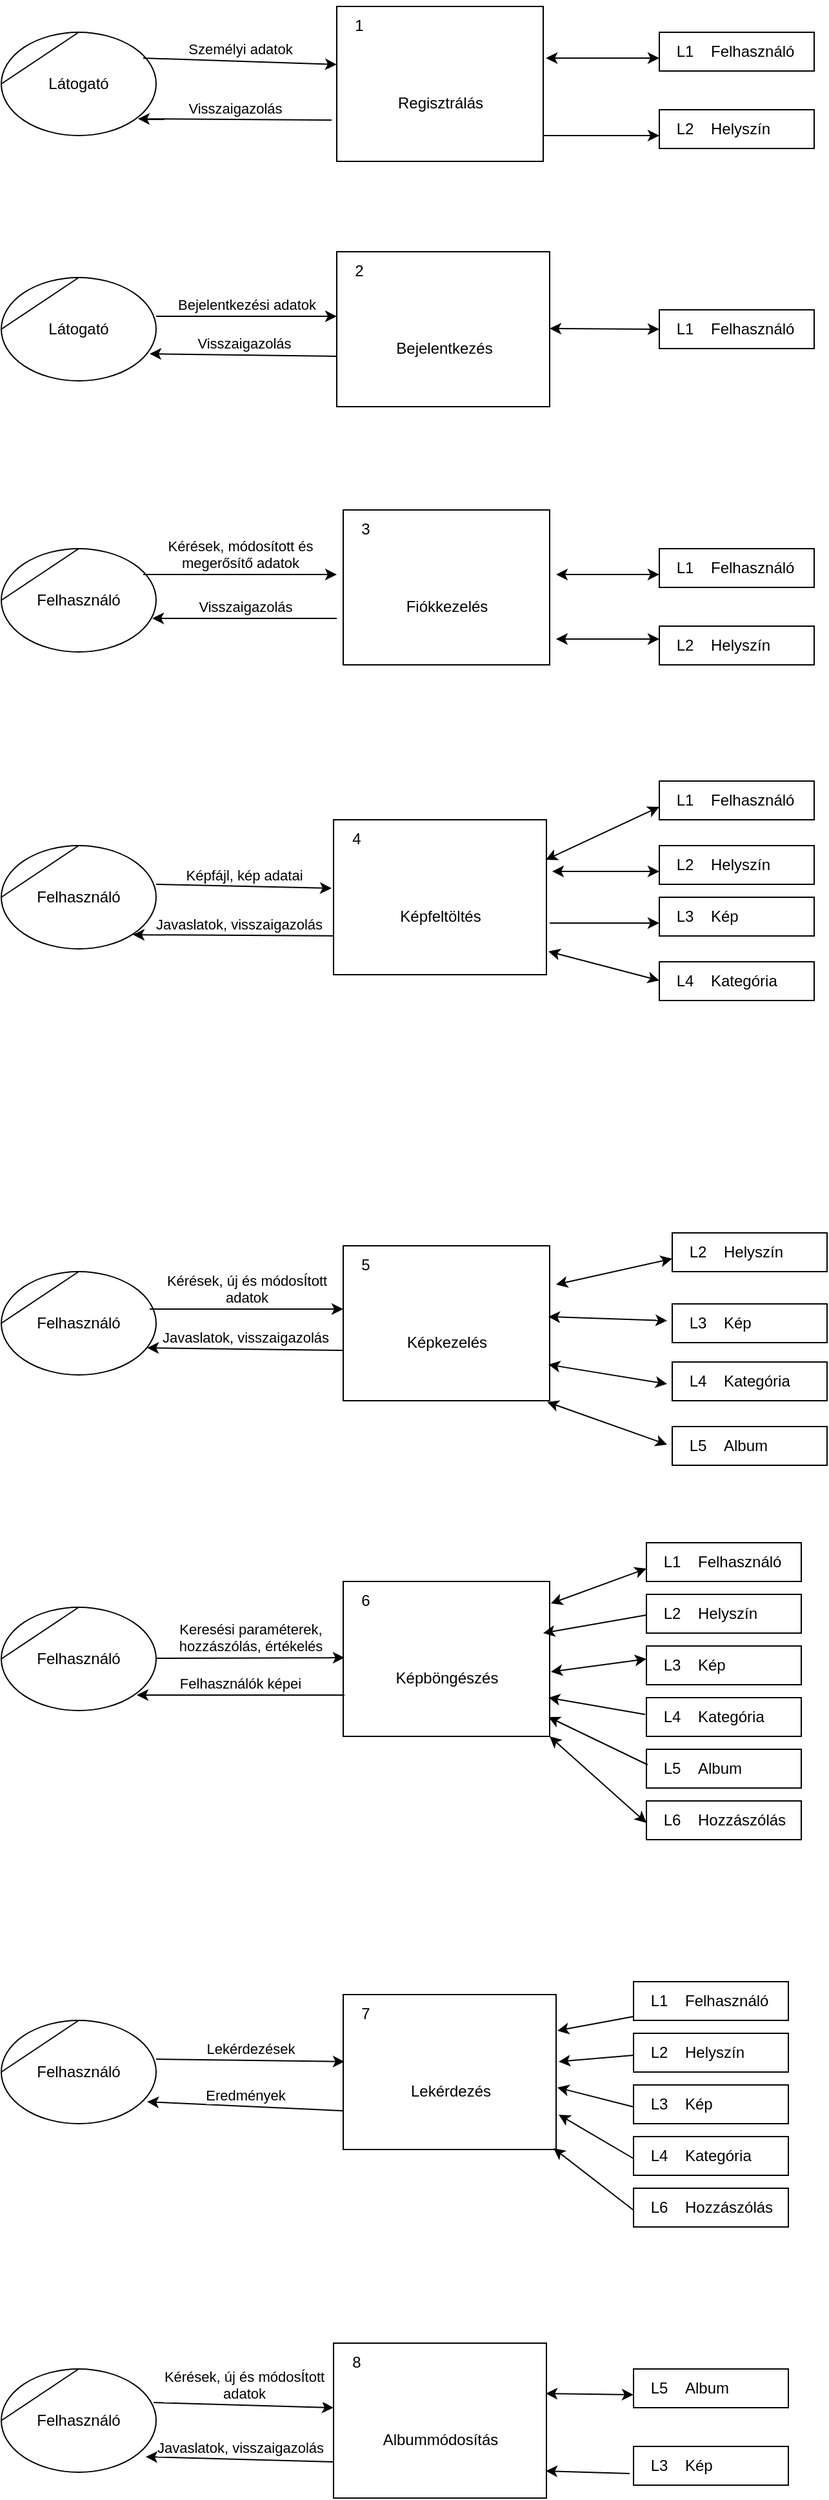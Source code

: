 <mxfile version="20.8.20" type="device"><diagram name="Page-1" id="1CJ8RYY8nRs476HaSWC_"><mxGraphModel dx="1434" dy="782" grid="1" gridSize="10" guides="1" tooltips="1" connect="1" arrows="1" fold="1" page="1" pageScale="1" pageWidth="850" pageHeight="1100" math="0" shadow="0"><root><mxCell id="0"/><mxCell id="1" parent="0"/><mxCell id="m60XkbEJN6OoKgu6TYLC-1" value="Regisztrálás" style="html=1;dashed=0;whitespace=wrap;shape=mxgraph.dfd.process2;align=center;container=1;collapsible=0;spacingTop=30;" parent="1" vertex="1"><mxGeometry x="340" y="90" width="160" height="120" as="geometry"/></mxCell><mxCell id="m60XkbEJN6OoKgu6TYLC-2" value="1" style="text;html=1;strokeColor=none;fillColor=none;align=center;verticalAlign=middle;whiteSpace=wrap;rounded=0;connectable=0;allowArrows=0;editable=1;movable=0;resizable=0;rotatable=0;deletable=0;locked=0;cloneable=0;" parent="m60XkbEJN6OoKgu6TYLC-1" vertex="1"><mxGeometry width="35" height="30" as="geometry"/></mxCell><mxCell id="m60XkbEJN6OoKgu6TYLC-3" value="" style="text;strokeColor=none;fillColor=none;align=left;verticalAlign=middle;whiteSpace=wrap;rounded=0;autosize=1;connectable=0;allowArrows=0;movable=0;resizable=0;rotatable=0;deletable=0;cloneable=0;spacingLeft=6;fontStyle=0;html=1;" parent="m60XkbEJN6OoKgu6TYLC-1" vertex="1"><mxGeometry x="35" y="-5" width="50" height="40" as="geometry"/></mxCell><mxCell id="m60XkbEJN6OoKgu6TYLC-4" value="Látogató" style="shape=stencil(tZRtjoMgEIZPw98GJR6gYXfvQe10nZQCAbYft99RNKlW7GajiTGZeeXhnZGBCRka5YCVvGHig5VlwTm9Kb5NYhUc1DElr8qjOmhISojenuGGx9gz0DTgMbaq+GR8T9+0j5C1NYYgaE0YKU86wRQaWsvvCdZv/xhFjvgXiOB7kynLyq+/Y3fVNuBiI79j7OB+db/rgceOi61+3Grg4v9YISmTO9xCHlR9/vb2xxxnzYDW6AK8OfLTeZzO66ynzM5CnqyHBUsn1DqN9UITnWoH/kUY5Iu9PtVUzRY1jx4IGk22K9UioSs+44+uvFxl3bKX1nTZdE12iV8=);whiteSpace=wrap;html=1;" parent="1" vertex="1"><mxGeometry x="80" y="110" width="120" height="80" as="geometry"/></mxCell><mxCell id="m60XkbEJN6OoKgu6TYLC-5" value="Személyi adatok" style="endArrow=classic;html=1;rounded=0;verticalAlign=bottom;entryX=0;entryY=0.375;entryDx=0;entryDy=0;entryPerimeter=0;" parent="1" target="m60XkbEJN6OoKgu6TYLC-1" edge="1"><mxGeometry width="50" height="50" relative="1" as="geometry"><mxPoint x="190" y="130" as="sourcePoint"/><mxPoint x="310" y="130" as="targetPoint"/></mxGeometry></mxCell><mxCell id="m60XkbEJN6OoKgu6TYLC-6" value="Visszaigazolás" style="endArrow=classic;html=1;rounded=0;verticalAlign=bottom;entryX=0.883;entryY=0.838;entryDx=0;entryDy=0;entryPerimeter=0;exitX=-0.025;exitY=0.733;exitDx=0;exitDy=0;exitPerimeter=0;" parent="1" source="m60XkbEJN6OoKgu6TYLC-1" target="m60XkbEJN6OoKgu6TYLC-4" edge="1"><mxGeometry width="50" height="50" relative="1" as="geometry"><mxPoint x="220" y="180" as="sourcePoint"/><mxPoint x="340" y="180" as="targetPoint"/></mxGeometry></mxCell><mxCell id="m60XkbEJN6OoKgu6TYLC-7" value="Helyszín" style="html=1;dashed=0;whitespace=wrap;shape=mxgraph.dfd.dataStoreID2;align=left;spacingLeft=38;container=1;collapsible=0;" parent="1" vertex="1"><mxGeometry x="590" y="170" width="120" height="30" as="geometry"/></mxCell><mxCell id="m60XkbEJN6OoKgu6TYLC-8" value="L2" style="text;html=1;strokeColor=none;fillColor=none;align=center;verticalAlign=middle;whiteSpace=wrap;rounded=0;connectable=0;allowArrows=0;movable=0;resizable=0;rotatable=0;cloneable=0;deletable=0;" parent="m60XkbEJN6OoKgu6TYLC-7" vertex="1"><mxGeometry x="5" width="30" height="30" as="geometry"/></mxCell><mxCell id="m60XkbEJN6OoKgu6TYLC-9" value="Felhasználó" style="html=1;dashed=0;whitespace=wrap;shape=mxgraph.dfd.dataStoreID2;align=left;spacingLeft=38;container=1;collapsible=0;" parent="1" vertex="1"><mxGeometry x="590" y="110" width="120" height="30" as="geometry"/></mxCell><mxCell id="m60XkbEJN6OoKgu6TYLC-10" value="L1" style="text;html=1;strokeColor=none;fillColor=none;align=center;verticalAlign=middle;whiteSpace=wrap;rounded=0;connectable=0;allowArrows=0;movable=0;resizable=0;rotatable=0;cloneable=0;deletable=0;" parent="m60XkbEJN6OoKgu6TYLC-9" vertex="1"><mxGeometry x="5" width="30" height="30" as="geometry"/></mxCell><mxCell id="m60XkbEJN6OoKgu6TYLC-11" value="" style="endArrow=classic;startArrow=classic;html=1;rounded=0;verticalAlign=bottom;exitX=1.013;exitY=0.333;exitDx=0;exitDy=0;exitPerimeter=0;" parent="m60XkbEJN6OoKgu6TYLC-9" source="m60XkbEJN6OoKgu6TYLC-1" edge="1"><mxGeometry width="50" height="50" relative="1" as="geometry"><mxPoint x="-60" y="20" as="sourcePoint"/><mxPoint y="20" as="targetPoint"/></mxGeometry></mxCell><mxCell id="m60XkbEJN6OoKgu6TYLC-13" value="Bejelentkezés" style="html=1;dashed=0;whitespace=wrap;shape=mxgraph.dfd.process2;align=center;container=1;collapsible=0;spacingTop=30;" parent="1" vertex="1"><mxGeometry x="340" y="280" width="165" height="120" as="geometry"/></mxCell><mxCell id="m60XkbEJN6OoKgu6TYLC-14" value="2" style="text;html=1;strokeColor=none;fillColor=none;align=center;verticalAlign=middle;whiteSpace=wrap;rounded=0;connectable=0;allowArrows=0;editable=1;movable=0;resizable=0;rotatable=0;deletable=0;locked=0;cloneable=0;" parent="m60XkbEJN6OoKgu6TYLC-13" vertex="1"><mxGeometry width="35" height="30" as="geometry"/></mxCell><mxCell id="m60XkbEJN6OoKgu6TYLC-15" value="" style="text;strokeColor=none;fillColor=none;align=left;verticalAlign=middle;whiteSpace=wrap;rounded=0;autosize=1;connectable=0;allowArrows=0;movable=0;resizable=0;rotatable=0;deletable=0;cloneable=0;spacingLeft=6;fontStyle=0;html=1;" parent="m60XkbEJN6OoKgu6TYLC-13" vertex="1"><mxGeometry x="35" y="-5" width="50" height="40" as="geometry"/></mxCell><mxCell id="m60XkbEJN6OoKgu6TYLC-16" value="Látogató" style="shape=stencil(tZRtjoMgEIZPw98GJR6gYXfvQe10nZQCAbYft99RNKlW7GajiTGZeeXhnZGBCRka5YCVvGHig5VlwTm9Kb5NYhUc1DElr8qjOmhISojenuGGx9gz0DTgMbaq+GR8T9+0j5C1NYYgaE0YKU86wRQaWsvvCdZv/xhFjvgXiOB7kynLyq+/Y3fVNuBiI79j7OB+db/rgceOi61+3Grg4v9YISmTO9xCHlR9/vb2xxxnzYDW6AK8OfLTeZzO66ynzM5CnqyHBUsn1DqN9UITnWoH/kUY5Iu9PtVUzRY1jx4IGk22K9UioSs+44+uvFxl3bKX1nTZdE12iV8=);whiteSpace=wrap;html=1;" parent="1" vertex="1"><mxGeometry x="80" y="300" width="120" height="80" as="geometry"/></mxCell><mxCell id="m60XkbEJN6OoKgu6TYLC-17" value="Felhasználó" style="html=1;dashed=0;whitespace=wrap;shape=mxgraph.dfd.dataStoreID2;align=left;spacingLeft=38;container=1;collapsible=0;" parent="1" vertex="1"><mxGeometry x="590" y="325" width="120" height="30" as="geometry"/></mxCell><mxCell id="m60XkbEJN6OoKgu6TYLC-18" value="L1" style="text;html=1;strokeColor=none;fillColor=none;align=center;verticalAlign=middle;whiteSpace=wrap;rounded=0;connectable=0;allowArrows=0;movable=0;resizable=0;rotatable=0;cloneable=0;deletable=0;" parent="m60XkbEJN6OoKgu6TYLC-17" vertex="1"><mxGeometry x="5" width="30" height="30" as="geometry"/></mxCell><mxCell id="m60XkbEJN6OoKgu6TYLC-20" value="" style="endArrow=classic;startArrow=classic;html=1;rounded=0;verticalAlign=bottom;" parent="1" edge="1"><mxGeometry width="50" height="50" relative="1" as="geometry"><mxPoint x="505" y="339.5" as="sourcePoint"/><mxPoint x="590" y="340" as="targetPoint"/></mxGeometry></mxCell><mxCell id="m60XkbEJN6OoKgu6TYLC-21" value="Bejelentkezési adatok" style="endArrow=classic;html=1;rounded=0;verticalAlign=bottom;" parent="1" edge="1"><mxGeometry width="50" height="50" relative="1" as="geometry"><mxPoint x="200" y="330" as="sourcePoint"/><mxPoint x="340" y="330" as="targetPoint"/></mxGeometry></mxCell><mxCell id="m60XkbEJN6OoKgu6TYLC-23" value="Visszaigazolás" style="endArrow=classic;html=1;rounded=0;verticalAlign=bottom;exitX=-0.025;exitY=0.733;exitDx=0;exitDy=0;exitPerimeter=0;entryX=0.958;entryY=0.738;entryDx=0;entryDy=0;entryPerimeter=0;" parent="1" target="m60XkbEJN6OoKgu6TYLC-16" edge="1"><mxGeometry width="50" height="50" relative="1" as="geometry"><mxPoint x="340" y="361" as="sourcePoint"/><mxPoint x="190" y="350" as="targetPoint"/></mxGeometry></mxCell><mxCell id="m60XkbEJN6OoKgu6TYLC-24" value="Fiókkezelés" style="html=1;dashed=0;whitespace=wrap;shape=mxgraph.dfd.process;align=center;container=1;collapsible=0;spacingTop=30;" parent="1" vertex="1"><mxGeometry x="345" y="480" width="160" height="120" as="geometry"/></mxCell><mxCell id="m60XkbEJN6OoKgu6TYLC-25" value="3" style="text;html=1;strokeColor=none;fillColor=none;align=center;verticalAlign=middle;whiteSpace=wrap;rounded=0;movable=0;resizable=0;rotatable=0;cloneable=0;deletable=0;connectable=0;allowArrows=0;pointerEvents=1;" parent="m60XkbEJN6OoKgu6TYLC-24" vertex="1"><mxGeometry width="35" height="30" as="geometry"/></mxCell><mxCell id="m60XkbEJN6OoKgu6TYLC-26" value="" style="text;html=1;strokeColor=none;fillColor=none;align=left;verticalAlign=middle;whiteSpace=wrap;rounded=0;movable=0;resizable=0;connectable=0;allowArrows=0;rotatable=0;cloneable=0;deletable=0;spacingLeft=6;autosize=1;resizeWidth=0;" parent="m60XkbEJN6OoKgu6TYLC-24" vertex="1"><mxGeometry x="35" y="-5" width="50" height="40" as="geometry"/></mxCell><mxCell id="m60XkbEJN6OoKgu6TYLC-27" value="Felhasználó" style="shape=stencil(tZRtjoMgEIZPw98GJR6gYXfvQe10nZQCAbYft99RNKlW7GajiTGZeeXhnZGBCRka5YCVvGHig5VlwTm9Kb5NYhUc1DElr8qjOmhISojenuGGx9gz0DTgMbaq+GR8T9+0j5C1NYYgaE0YKU86wRQaWsvvCdZv/xhFjvgXiOB7kynLyq+/Y3fVNuBiI79j7OB+db/rgceOi61+3Grg4v9YISmTO9xCHlR9/vb2xxxnzYDW6AK8OfLTeZzO66ynzM5CnqyHBUsn1DqN9UITnWoH/kUY5Iu9PtVUzRY1jx4IGk22K9UioSs+44+uvFxl3bKX1nTZdE12iV8=);whiteSpace=wrap;html=1;" parent="1" vertex="1"><mxGeometry x="80" y="510" width="120" height="80" as="geometry"/></mxCell><mxCell id="m60XkbEJN6OoKgu6TYLC-28" value="Kérések, módosított és &lt;br&gt;megerősítő adatok" style="endArrow=classic;html=1;rounded=0;verticalAlign=bottom;" parent="1" edge="1"><mxGeometry width="50" height="50" relative="1" as="geometry"><mxPoint x="190" y="530" as="sourcePoint"/><mxPoint x="340" y="530" as="targetPoint"/></mxGeometry></mxCell><mxCell id="m60XkbEJN6OoKgu6TYLC-29" value="Visszaigazolás" style="endArrow=classic;html=1;rounded=0;verticalAlign=bottom;entryX=0.975;entryY=0.675;entryDx=0;entryDy=0;entryPerimeter=0;" parent="1" target="m60XkbEJN6OoKgu6TYLC-27" edge="1"><mxGeometry width="50" height="50" relative="1" as="geometry"><mxPoint x="340" y="564" as="sourcePoint"/><mxPoint x="200" y="570" as="targetPoint"/></mxGeometry></mxCell><mxCell id="m60XkbEJN6OoKgu6TYLC-30" value="Felhasználó" style="html=1;dashed=0;whitespace=wrap;shape=mxgraph.dfd.dataStoreID2;align=left;spacingLeft=38;container=1;collapsible=0;" parent="1" vertex="1"><mxGeometry x="590" y="510" width="120" height="30" as="geometry"/></mxCell><mxCell id="m60XkbEJN6OoKgu6TYLC-31" value="L1" style="text;html=1;strokeColor=none;fillColor=none;align=center;verticalAlign=middle;whiteSpace=wrap;rounded=0;connectable=0;allowArrows=0;movable=0;resizable=0;rotatable=0;cloneable=0;deletable=0;" parent="m60XkbEJN6OoKgu6TYLC-30" vertex="1"><mxGeometry x="5" width="30" height="30" as="geometry"/></mxCell><mxCell id="m60XkbEJN6OoKgu6TYLC-32" value="" style="endArrow=classic;startArrow=classic;html=1;rounded=0;verticalAlign=bottom;exitX=1.031;exitY=0.417;exitDx=0;exitDy=0;exitPerimeter=0;" parent="m60XkbEJN6OoKgu6TYLC-30" source="m60XkbEJN6OoKgu6TYLC-24" edge="1"><mxGeometry width="50" height="50" relative="1" as="geometry"><mxPoint x="-60" y="20" as="sourcePoint"/><mxPoint y="20" as="targetPoint"/></mxGeometry></mxCell><mxCell id="m60XkbEJN6OoKgu6TYLC-33" value="Helyszín" style="html=1;dashed=0;whitespace=wrap;shape=mxgraph.dfd.dataStoreID2;align=left;spacingLeft=38;container=1;collapsible=0;" parent="1" vertex="1"><mxGeometry x="590" y="570" width="120" height="30" as="geometry"/></mxCell><mxCell id="m60XkbEJN6OoKgu6TYLC-34" value="L2" style="text;html=1;strokeColor=none;fillColor=none;align=center;verticalAlign=middle;whiteSpace=wrap;rounded=0;connectable=0;allowArrows=0;movable=0;resizable=0;rotatable=0;cloneable=0;deletable=0;" parent="m60XkbEJN6OoKgu6TYLC-33" vertex="1"><mxGeometry x="5" width="30" height="30" as="geometry"/></mxCell><mxCell id="m60XkbEJN6OoKgu6TYLC-35" value="" style="endArrow=classic;startArrow=classic;html=1;rounded=0;verticalAlign=bottom;exitX=1.031;exitY=0.833;exitDx=0;exitDy=0;exitPerimeter=0;" parent="1" source="m60XkbEJN6OoKgu6TYLC-24" edge="1"><mxGeometry width="50" height="50" relative="1" as="geometry"><mxPoint x="520" y="580" as="sourcePoint"/><mxPoint x="590" y="580" as="targetPoint"/><Array as="points"><mxPoint x="550" y="580"/></Array></mxGeometry></mxCell><mxCell id="m60XkbEJN6OoKgu6TYLC-39" value="Felhasználó" style="shape=stencil(tZRtjoMgEIZPw98GJR6gYXfvQe10nZQCAbYft99RNKlW7GajiTGZeeXhnZGBCRka5YCVvGHig5VlwTm9Kb5NYhUc1DElr8qjOmhISojenuGGx9gz0DTgMbaq+GR8T9+0j5C1NYYgaE0YKU86wRQaWsvvCdZv/xhFjvgXiOB7kynLyq+/Y3fVNuBiI79j7OB+db/rgceOi61+3Grg4v9YISmTO9xCHlR9/vb2xxxnzYDW6AK8OfLTeZzO66ynzM5CnqyHBUsn1DqN9UITnWoH/kUY5Iu9PtVUzRY1jx4IGk22K9UioSs+44+uvFxl3bKX1nTZdE12iV8=);whiteSpace=wrap;html=1;" parent="1" vertex="1"><mxGeometry x="80" y="740" width="120" height="80" as="geometry"/></mxCell><mxCell id="m60XkbEJN6OoKgu6TYLC-40" value="Képfájl, kép adatai" style="endArrow=classic;html=1;rounded=0;verticalAlign=bottom;entryX=-0.009;entryY=0.442;entryDx=0;entryDy=0;entryPerimeter=0;" parent="1" target="XRVCE_taSeIoECR6W-Fx-1" edge="1"><mxGeometry width="50" height="50" relative="1" as="geometry"><mxPoint x="200" y="770" as="sourcePoint"/><mxPoint x="320" y="771" as="targetPoint"/></mxGeometry></mxCell><mxCell id="m60XkbEJN6OoKgu6TYLC-41" value="Javaslatok, visszaigazolás" style="endArrow=classic;html=1;rounded=0;verticalAlign=bottom;entryX=0.85;entryY=0.863;entryDx=0;entryDy=0;entryPerimeter=0;" parent="1" target="m60XkbEJN6OoKgu6TYLC-39" edge="1"><mxGeometry width="50" height="50" relative="1" as="geometry"><mxPoint x="345" y="810" as="sourcePoint"/><mxPoint x="190" y="810" as="targetPoint"/></mxGeometry></mxCell><mxCell id="m60XkbEJN6OoKgu6TYLC-43" value="Felhasználó" style="html=1;dashed=0;whitespace=wrap;shape=mxgraph.dfd.dataStoreID2;align=left;spacingLeft=38;container=1;collapsible=0;" parent="1" vertex="1"><mxGeometry x="590" y="690" width="120" height="30" as="geometry"/></mxCell><mxCell id="m60XkbEJN6OoKgu6TYLC-44" value="L1" style="text;html=1;strokeColor=none;fillColor=none;align=center;verticalAlign=middle;whiteSpace=wrap;rounded=0;connectable=0;allowArrows=0;movable=0;resizable=0;rotatable=0;cloneable=0;deletable=0;" parent="m60XkbEJN6OoKgu6TYLC-43" vertex="1"><mxGeometry x="5" width="30" height="30" as="geometry"/></mxCell><mxCell id="m60XkbEJN6OoKgu6TYLC-45" value="" style="endArrow=classic;startArrow=classic;html=1;rounded=0;verticalAlign=bottom;exitX=0.997;exitY=0.258;exitDx=0;exitDy=0;exitPerimeter=0;" parent="m60XkbEJN6OoKgu6TYLC-43" source="XRVCE_taSeIoECR6W-Fx-1" edge="1"><mxGeometry width="50" height="50" relative="1" as="geometry"><mxPoint x="-82.92" y="50.04" as="sourcePoint"/><mxPoint y="20" as="targetPoint"/></mxGeometry></mxCell><mxCell id="m60XkbEJN6OoKgu6TYLC-46" value="Helyszín" style="html=1;dashed=0;whitespace=wrap;shape=mxgraph.dfd.dataStoreID2;align=left;spacingLeft=38;container=1;collapsible=0;" parent="1" vertex="1"><mxGeometry x="590" y="740" width="120" height="30" as="geometry"/></mxCell><mxCell id="m60XkbEJN6OoKgu6TYLC-47" value="L2" style="text;html=1;strokeColor=none;fillColor=none;align=center;verticalAlign=middle;whiteSpace=wrap;rounded=0;connectable=0;allowArrows=0;movable=0;resizable=0;rotatable=0;cloneable=0;deletable=0;" parent="m60XkbEJN6OoKgu6TYLC-46" vertex="1"><mxGeometry x="5" width="30" height="30" as="geometry"/></mxCell><mxCell id="m60XkbEJN6OoKgu6TYLC-48" value="" style="endArrow=classic;startArrow=classic;html=1;rounded=0;verticalAlign=bottom;exitX=1.013;exitY=0.167;exitDx=0;exitDy=0;exitPerimeter=0;" parent="1" edge="1"><mxGeometry width="50" height="50" relative="1" as="geometry"><mxPoint x="507" y="760" as="sourcePoint"/><mxPoint x="590" y="760" as="targetPoint"/></mxGeometry></mxCell><mxCell id="m60XkbEJN6OoKgu6TYLC-49" value="Kép" style="html=1;dashed=0;whitespace=wrap;shape=mxgraph.dfd.dataStoreID2;align=left;spacingLeft=38;container=1;collapsible=0;" parent="1" vertex="1"><mxGeometry x="590" y="780" width="120" height="30" as="geometry"/></mxCell><mxCell id="m60XkbEJN6OoKgu6TYLC-50" value="L3" style="text;html=1;strokeColor=none;fillColor=none;align=center;verticalAlign=middle;whiteSpace=wrap;rounded=0;connectable=0;allowArrows=0;movable=0;resizable=0;rotatable=0;cloneable=0;deletable=0;" parent="m60XkbEJN6OoKgu6TYLC-49" vertex="1"><mxGeometry x="5" width="30" height="30" as="geometry"/></mxCell><mxCell id="m60XkbEJN6OoKgu6TYLC-53" value="Kategória" style="html=1;dashed=0;whitespace=wrap;shape=mxgraph.dfd.dataStoreID2;align=left;spacingLeft=38;container=1;collapsible=0;" parent="1" vertex="1"><mxGeometry x="590" y="830" width="120" height="30" as="geometry"/></mxCell><mxCell id="m60XkbEJN6OoKgu6TYLC-54" value="L4" style="text;html=1;strokeColor=none;fillColor=none;align=center;verticalAlign=middle;whiteSpace=wrap;rounded=0;connectable=0;allowArrows=0;movable=0;resizable=0;rotatable=0;cloneable=0;deletable=0;" parent="m60XkbEJN6OoKgu6TYLC-53" vertex="1"><mxGeometry x="5" width="30" height="30" as="geometry"/></mxCell><mxCell id="m60XkbEJN6OoKgu6TYLC-55" value="" style="endArrow=classic;startArrow=classic;html=1;rounded=0;verticalAlign=bottom;exitX=0.994;exitY=0.85;exitDx=0;exitDy=0;exitPerimeter=0;" parent="1" edge="1"><mxGeometry width="50" height="50" relative="1" as="geometry"><mxPoint x="504.04" y="822" as="sourcePoint"/><mxPoint x="590" y="844.5" as="targetPoint"/></mxGeometry></mxCell><mxCell id="m60XkbEJN6OoKgu6TYLC-56" value="Képkezelés" style="html=1;dashed=0;whitespace=wrap;shape=mxgraph.dfd.process;align=center;container=1;collapsible=0;spacingTop=30;" parent="1" vertex="1"><mxGeometry x="345" y="1050" width="160" height="120" as="geometry"/></mxCell><mxCell id="m60XkbEJN6OoKgu6TYLC-57" value="5" style="text;html=1;strokeColor=none;fillColor=none;align=center;verticalAlign=middle;whiteSpace=wrap;rounded=0;movable=0;resizable=0;rotatable=0;cloneable=0;deletable=0;connectable=0;allowArrows=0;pointerEvents=1;" parent="m60XkbEJN6OoKgu6TYLC-56" vertex="1"><mxGeometry width="35" height="30" as="geometry"/></mxCell><mxCell id="m60XkbEJN6OoKgu6TYLC-58" value="" style="text;html=1;strokeColor=none;fillColor=none;align=left;verticalAlign=middle;whiteSpace=wrap;rounded=0;movable=0;resizable=0;connectable=0;allowArrows=0;rotatable=0;cloneable=0;deletable=0;spacingLeft=6;autosize=1;resizeWidth=0;" parent="m60XkbEJN6OoKgu6TYLC-56" vertex="1"><mxGeometry x="35" y="-5" width="50" height="40" as="geometry"/></mxCell><mxCell id="m60XkbEJN6OoKgu6TYLC-59" value="Felhasználó" style="shape=stencil(tZRtjoMgEIZPw98GJR6gYXfvQe10nZQCAbYft99RNKlW7GajiTGZeeXhnZGBCRka5YCVvGHig5VlwTm9Kb5NYhUc1DElr8qjOmhISojenuGGx9gz0DTgMbaq+GR8T9+0j5C1NYYgaE0YKU86wRQaWsvvCdZv/xhFjvgXiOB7kynLyq+/Y3fVNuBiI79j7OB+db/rgceOi61+3Grg4v9YISmTO9xCHlR9/vb2xxxnzYDW6AK8OfLTeZzO66ynzM5CnqyHBUsn1DqN9UITnWoH/kUY5Iu9PtVUzRY1jx4IGk22K9UioSs+44+uvFxl3bKX1nTZdE12iV8=);whiteSpace=wrap;html=1;" parent="1" vertex="1"><mxGeometry x="80" y="1070" width="120" height="80" as="geometry"/></mxCell><mxCell id="m60XkbEJN6OoKgu6TYLC-60" value="Kérések, új és módosÍtott&lt;br&gt;adatok" style="endArrow=classic;html=1;rounded=0;verticalAlign=bottom;" parent="1" edge="1"><mxGeometry width="50" height="50" relative="1" as="geometry"><mxPoint x="195" y="1099" as="sourcePoint"/><mxPoint x="345" y="1099" as="targetPoint"/></mxGeometry></mxCell><mxCell id="m60XkbEJN6OoKgu6TYLC-61" value="Javaslatok, visszaigazolás" style="endArrow=classic;html=1;rounded=0;verticalAlign=bottom;entryX=0.942;entryY=0.738;entryDx=0;entryDy=0;entryPerimeter=0;" parent="1" target="m60XkbEJN6OoKgu6TYLC-59" edge="1"><mxGeometry width="50" height="50" relative="1" as="geometry"><mxPoint x="345" y="1131" as="sourcePoint"/><mxPoint x="200" y="1130" as="targetPoint"/></mxGeometry></mxCell><mxCell id="m60XkbEJN6OoKgu6TYLC-65" value="Helyszín" style="html=1;dashed=0;whitespace=wrap;shape=mxgraph.dfd.dataStoreID2;align=left;spacingLeft=38;container=1;collapsible=0;" parent="1" vertex="1"><mxGeometry x="600" y="1040" width="120" height="30" as="geometry"/></mxCell><mxCell id="m60XkbEJN6OoKgu6TYLC-66" value="L2" style="text;html=1;strokeColor=none;fillColor=none;align=center;verticalAlign=middle;whiteSpace=wrap;rounded=0;connectable=0;allowArrows=0;movable=0;resizable=0;rotatable=0;cloneable=0;deletable=0;" parent="m60XkbEJN6OoKgu6TYLC-65" vertex="1"><mxGeometry x="5" width="30" height="30" as="geometry"/></mxCell><mxCell id="m60XkbEJN6OoKgu6TYLC-68" value="Kép" style="html=1;dashed=0;whitespace=wrap;shape=mxgraph.dfd.dataStoreID2;align=left;spacingLeft=38;container=1;collapsible=0;" parent="1" vertex="1"><mxGeometry x="600" y="1095" width="120" height="30" as="geometry"/></mxCell><mxCell id="m60XkbEJN6OoKgu6TYLC-69" value="L3" style="text;html=1;strokeColor=none;fillColor=none;align=center;verticalAlign=middle;whiteSpace=wrap;rounded=0;connectable=0;allowArrows=0;movable=0;resizable=0;rotatable=0;cloneable=0;deletable=0;" parent="m60XkbEJN6OoKgu6TYLC-68" vertex="1"><mxGeometry x="5" width="30" height="30" as="geometry"/></mxCell><mxCell id="m60XkbEJN6OoKgu6TYLC-70" value="" style="endArrow=classic;startArrow=classic;html=1;rounded=0;verticalAlign=bottom;exitX=1.031;exitY=0.25;exitDx=0;exitDy=0;exitPerimeter=0;" parent="1" source="m60XkbEJN6OoKgu6TYLC-56" edge="1"><mxGeometry width="50" height="50" relative="1" as="geometry"><mxPoint x="520" y="1080" as="sourcePoint"/><mxPoint x="600" y="1060" as="targetPoint"/></mxGeometry></mxCell><mxCell id="m60XkbEJN6OoKgu6TYLC-71" value="Kategória" style="html=1;dashed=0;whitespace=wrap;shape=mxgraph.dfd.dataStoreID2;align=left;spacingLeft=38;container=1;collapsible=0;" parent="1" vertex="1"><mxGeometry x="600" y="1140" width="120" height="30" as="geometry"/></mxCell><mxCell id="m60XkbEJN6OoKgu6TYLC-72" value="L4" style="text;html=1;strokeColor=none;fillColor=none;align=center;verticalAlign=middle;whiteSpace=wrap;rounded=0;connectable=0;allowArrows=0;movable=0;resizable=0;rotatable=0;cloneable=0;deletable=0;" parent="m60XkbEJN6OoKgu6TYLC-71" vertex="1"><mxGeometry x="5" width="30" height="30" as="geometry"/></mxCell><mxCell id="m60XkbEJN6OoKgu6TYLC-73" value="Album" style="html=1;dashed=0;whitespace=wrap;shape=mxgraph.dfd.dataStoreID2;align=left;spacingLeft=38;container=1;collapsible=0;" parent="1" vertex="1"><mxGeometry x="600" y="1190" width="120" height="30" as="geometry"/></mxCell><mxCell id="m60XkbEJN6OoKgu6TYLC-74" value="L5" style="text;html=1;strokeColor=none;fillColor=none;align=center;verticalAlign=middle;whiteSpace=wrap;rounded=0;connectable=0;allowArrows=0;movable=0;resizable=0;rotatable=0;cloneable=0;deletable=0;" parent="m60XkbEJN6OoKgu6TYLC-73" vertex="1"><mxGeometry x="5" width="30" height="30" as="geometry"/></mxCell><mxCell id="m60XkbEJN6OoKgu6TYLC-76" value="" style="endArrow=classic;startArrow=classic;html=1;rounded=0;verticalAlign=bottom;entryX=-0.033;entryY=0.433;entryDx=0;entryDy=0;entryPerimeter=0;exitX=0.994;exitY=0.458;exitDx=0;exitDy=0;exitPerimeter=0;" parent="1" source="m60XkbEJN6OoKgu6TYLC-56" target="m60XkbEJN6OoKgu6TYLC-68" edge="1"><mxGeometry width="50" height="50" relative="1" as="geometry"><mxPoint x="520" y="1110" as="sourcePoint"/><mxPoint x="580" y="1110" as="targetPoint"/></mxGeometry></mxCell><mxCell id="m60XkbEJN6OoKgu6TYLC-77" value="" style="endArrow=classic;startArrow=classic;html=1;rounded=0;verticalAlign=bottom;exitX=0.994;exitY=0.767;exitDx=0;exitDy=0;exitPerimeter=0;entryX=-0.033;entryY=0.567;entryDx=0;entryDy=0;entryPerimeter=0;" parent="1" source="m60XkbEJN6OoKgu6TYLC-56" target="m60XkbEJN6OoKgu6TYLC-71" edge="1"><mxGeometry width="50" height="50" relative="1" as="geometry"><mxPoint x="530" y="1150" as="sourcePoint"/><mxPoint x="590" y="1160" as="targetPoint"/></mxGeometry></mxCell><mxCell id="m60XkbEJN6OoKgu6TYLC-78" value="" style="endArrow=classic;startArrow=classic;html=1;rounded=0;verticalAlign=bottom;exitX=0.988;exitY=1.008;exitDx=0;exitDy=0;exitPerimeter=0;entryX=-0.033;entryY=0.467;entryDx=0;entryDy=0;entryPerimeter=0;" parent="1" source="m60XkbEJN6OoKgu6TYLC-56" target="m60XkbEJN6OoKgu6TYLC-73" edge="1"><mxGeometry width="50" height="50" relative="1" as="geometry"><mxPoint x="514" y="1200" as="sourcePoint"/><mxPoint x="600" y="1222.5" as="targetPoint"/></mxGeometry></mxCell><mxCell id="m60XkbEJN6OoKgu6TYLC-79" value="Képböngészés" style="html=1;dashed=0;whitespace=wrap;shape=mxgraph.dfd.process;align=center;container=1;collapsible=0;spacingTop=30;" parent="1" vertex="1"><mxGeometry x="345" y="1310" width="160" height="120" as="geometry"/></mxCell><mxCell id="m60XkbEJN6OoKgu6TYLC-80" value="6" style="text;html=1;strokeColor=none;fillColor=none;align=center;verticalAlign=middle;whiteSpace=wrap;rounded=0;movable=0;resizable=0;rotatable=0;cloneable=0;deletable=0;connectable=0;allowArrows=0;pointerEvents=1;" parent="m60XkbEJN6OoKgu6TYLC-79" vertex="1"><mxGeometry width="35" height="30" as="geometry"/></mxCell><mxCell id="m60XkbEJN6OoKgu6TYLC-81" value="" style="text;html=1;strokeColor=none;fillColor=none;align=left;verticalAlign=middle;whiteSpace=wrap;rounded=0;movable=0;resizable=0;connectable=0;allowArrows=0;rotatable=0;cloneable=0;deletable=0;spacingLeft=6;autosize=1;resizeWidth=0;" parent="m60XkbEJN6OoKgu6TYLC-79" vertex="1"><mxGeometry x="35" y="-5" width="50" height="40" as="geometry"/></mxCell><mxCell id="m60XkbEJN6OoKgu6TYLC-82" value="Felhasználó" style="shape=stencil(tZRtjoMgEIZPw98GJR6gYXfvQe10nZQCAbYft99RNKlW7GajiTGZeeXhnZGBCRka5YCVvGHig5VlwTm9Kb5NYhUc1DElr8qjOmhISojenuGGx9gz0DTgMbaq+GR8T9+0j5C1NYYgaE0YKU86wRQaWsvvCdZv/xhFjvgXiOB7kynLyq+/Y3fVNuBiI79j7OB+db/rgceOi61+3Grg4v9YISmTO9xCHlR9/vb2xxxnzYDW6AK8OfLTeZzO66ynzM5CnqyHBUsn1DqN9UITnWoH/kUY5Iu9PtVUzRY1jx4IGk22K9UioSs+44+uvFxl3bKX1nTZdE12iV8=);whiteSpace=wrap;html=1;" parent="1" vertex="1"><mxGeometry x="80" y="1330" width="120" height="80" as="geometry"/></mxCell><mxCell id="m60XkbEJN6OoKgu6TYLC-83" value="Keresési paraméterek, &lt;br&gt;hozzászólás, értékelés" style="endArrow=classic;html=1;rounded=0;verticalAlign=bottom;entryX=0.006;entryY=0.492;entryDx=0;entryDy=0;entryPerimeter=0;" parent="1" target="m60XkbEJN6OoKgu6TYLC-79" edge="1"><mxGeometry width="50" height="50" relative="1" as="geometry"><mxPoint x="200" y="1369.5" as="sourcePoint"/><mxPoint x="320" y="1369.5" as="targetPoint"/></mxGeometry></mxCell><mxCell id="m60XkbEJN6OoKgu6TYLC-85" value="Felhasználók képei" style="endArrow=classic;html=1;rounded=0;verticalAlign=bottom;entryX=0.875;entryY=0.85;entryDx=0;entryDy=0;entryPerimeter=0;exitX=0.006;exitY=0.733;exitDx=0;exitDy=0;exitPerimeter=0;" parent="1" source="m60XkbEJN6OoKgu6TYLC-79" target="m60XkbEJN6OoKgu6TYLC-82" edge="1"><mxGeometry width="50" height="50" relative="1" as="geometry"><mxPoint x="225" y="1410" as="sourcePoint"/><mxPoint x="345" y="1410" as="targetPoint"/></mxGeometry></mxCell><mxCell id="m60XkbEJN6OoKgu6TYLC-86" value="Felhasználó" style="html=1;dashed=0;whitespace=wrap;shape=mxgraph.dfd.dataStoreID2;align=left;spacingLeft=38;container=1;collapsible=0;" parent="1" vertex="1"><mxGeometry x="580" y="1280" width="120" height="30" as="geometry"/></mxCell><mxCell id="m60XkbEJN6OoKgu6TYLC-87" value="L1" style="text;html=1;strokeColor=none;fillColor=none;align=center;verticalAlign=middle;whiteSpace=wrap;rounded=0;connectable=0;allowArrows=0;movable=0;resizable=0;rotatable=0;cloneable=0;deletable=0;" parent="m60XkbEJN6OoKgu6TYLC-86" vertex="1"><mxGeometry x="5" width="30" height="30" as="geometry"/></mxCell><mxCell id="m60XkbEJN6OoKgu6TYLC-88" value="" style="endArrow=classic;startArrow=classic;html=1;rounded=0;verticalAlign=bottom;exitX=1.006;exitY=0.142;exitDx=0;exitDy=0;exitPerimeter=0;" parent="m60XkbEJN6OoKgu6TYLC-86" source="m60XkbEJN6OoKgu6TYLC-79" edge="1"><mxGeometry width="50" height="50" relative="1" as="geometry"><mxPoint x="-80" y="20" as="sourcePoint"/><mxPoint y="20" as="targetPoint"/></mxGeometry></mxCell><mxCell id="m60XkbEJN6OoKgu6TYLC-89" value="Helyszín" style="html=1;dashed=0;whitespace=wrap;shape=mxgraph.dfd.dataStoreID2;align=left;spacingLeft=38;container=1;collapsible=0;" parent="1" vertex="1"><mxGeometry x="580" y="1320" width="120" height="30" as="geometry"/></mxCell><mxCell id="m60XkbEJN6OoKgu6TYLC-90" value="L2" style="text;html=1;strokeColor=none;fillColor=none;align=center;verticalAlign=middle;whiteSpace=wrap;rounded=0;connectable=0;allowArrows=0;movable=0;resizable=0;rotatable=0;cloneable=0;deletable=0;" parent="m60XkbEJN6OoKgu6TYLC-89" vertex="1"><mxGeometry x="5" width="30" height="30" as="geometry"/></mxCell><mxCell id="m60XkbEJN6OoKgu6TYLC-91" value="Kép" style="html=1;dashed=0;whitespace=wrap;shape=mxgraph.dfd.dataStoreID2;align=left;spacingLeft=38;container=1;collapsible=0;" parent="1" vertex="1"><mxGeometry x="580" y="1360" width="120" height="30" as="geometry"/></mxCell><mxCell id="m60XkbEJN6OoKgu6TYLC-92" value="L3" style="text;html=1;strokeColor=none;fillColor=none;align=center;verticalAlign=middle;whiteSpace=wrap;rounded=0;connectable=0;allowArrows=0;movable=0;resizable=0;rotatable=0;cloneable=0;deletable=0;" parent="m60XkbEJN6OoKgu6TYLC-91" vertex="1"><mxGeometry x="5" width="30" height="30" as="geometry"/></mxCell><mxCell id="m60XkbEJN6OoKgu6TYLC-93" value="Kategória" style="html=1;dashed=0;whitespace=wrap;shape=mxgraph.dfd.dataStoreID2;align=left;spacingLeft=38;container=1;collapsible=0;" parent="1" vertex="1"><mxGeometry x="580" y="1400" width="120" height="30" as="geometry"/></mxCell><mxCell id="m60XkbEJN6OoKgu6TYLC-94" value="L4" style="text;html=1;strokeColor=none;fillColor=none;align=center;verticalAlign=middle;whiteSpace=wrap;rounded=0;connectable=0;allowArrows=0;movable=0;resizable=0;rotatable=0;cloneable=0;deletable=0;" parent="m60XkbEJN6OoKgu6TYLC-93" vertex="1"><mxGeometry x="5" width="30" height="30" as="geometry"/></mxCell><mxCell id="m60XkbEJN6OoKgu6TYLC-95" value="Album" style="html=1;dashed=0;whitespace=wrap;shape=mxgraph.dfd.dataStoreID2;align=left;spacingLeft=38;container=1;collapsible=0;" parent="1" vertex="1"><mxGeometry x="580" y="1440" width="120" height="30" as="geometry"/></mxCell><mxCell id="m60XkbEJN6OoKgu6TYLC-96" value="L5" style="text;html=1;strokeColor=none;fillColor=none;align=center;verticalAlign=middle;whiteSpace=wrap;rounded=0;connectable=0;allowArrows=0;movable=0;resizable=0;rotatable=0;cloneable=0;deletable=0;" parent="m60XkbEJN6OoKgu6TYLC-95" vertex="1"><mxGeometry x="5" width="30" height="30" as="geometry"/></mxCell><mxCell id="m60XkbEJN6OoKgu6TYLC-104" value="" style="endArrow=classic;startArrow=classic;html=1;rounded=0;verticalAlign=bottom;exitX=1;exitY=1;exitDx=0;exitDy=0;exitPerimeter=0;" parent="1" source="m60XkbEJN6OoKgu6TYLC-79" edge="1"><mxGeometry width="50" height="50" relative="1" as="geometry"><mxPoint x="505" y="1460" as="sourcePoint"/><mxPoint x="580" y="1497" as="targetPoint"/></mxGeometry></mxCell><mxCell id="m60XkbEJN6OoKgu6TYLC-105" value="Lekérdezés" style="html=1;dashed=0;whitespace=wrap;shape=mxgraph.dfd.process;align=center;container=1;collapsible=0;spacingTop=30;" parent="1" vertex="1"><mxGeometry x="345" y="1630" width="165" height="120" as="geometry"/></mxCell><mxCell id="m60XkbEJN6OoKgu6TYLC-106" value="7" style="text;html=1;strokeColor=none;fillColor=none;align=center;verticalAlign=middle;whiteSpace=wrap;rounded=0;movable=0;resizable=0;rotatable=0;cloneable=0;deletable=0;connectable=0;allowArrows=0;pointerEvents=1;" parent="m60XkbEJN6OoKgu6TYLC-105" vertex="1"><mxGeometry width="35" height="30" as="geometry"/></mxCell><mxCell id="m60XkbEJN6OoKgu6TYLC-107" value="" style="text;html=1;strokeColor=none;fillColor=none;align=left;verticalAlign=middle;whiteSpace=wrap;rounded=0;movable=0;resizable=0;connectable=0;allowArrows=0;rotatable=0;cloneable=0;deletable=0;spacingLeft=6;autosize=1;resizeWidth=0;" parent="m60XkbEJN6OoKgu6TYLC-105" vertex="1"><mxGeometry x="35" y="-5" width="50" height="40" as="geometry"/></mxCell><mxCell id="m60XkbEJN6OoKgu6TYLC-108" value="Felhasználó" style="shape=stencil(tZRtjoMgEIZPw98GJR6gYXfvQe10nZQCAbYft99RNKlW7GajiTGZeeXhnZGBCRka5YCVvGHig5VlwTm9Kb5NYhUc1DElr8qjOmhISojenuGGx9gz0DTgMbaq+GR8T9+0j5C1NYYgaE0YKU86wRQaWsvvCdZv/xhFjvgXiOB7kynLyq+/Y3fVNuBiI79j7OB+db/rgceOi61+3Grg4v9YISmTO9xCHlR9/vb2xxxnzYDW6AK8OfLTeZzO66ynzM5CnqyHBUsn1DqN9UITnWoH/kUY5Iu9PtVUzRY1jx4IGk22K9UioSs+44+uvFxl3bKX1nTZdE12iV8=);whiteSpace=wrap;html=1;" parent="1" vertex="1"><mxGeometry x="80" y="1650" width="120" height="80" as="geometry"/></mxCell><mxCell id="m60XkbEJN6OoKgu6TYLC-109" value="Lekérdezések" style="endArrow=classic;html=1;rounded=0;verticalAlign=bottom;entryX=0.006;entryY=0.433;entryDx=0;entryDy=0;entryPerimeter=0;" parent="1" target="m60XkbEJN6OoKgu6TYLC-105" edge="1"><mxGeometry width="50" height="50" relative="1" as="geometry"><mxPoint x="200" y="1680" as="sourcePoint"/><mxPoint x="320" y="1680" as="targetPoint"/></mxGeometry></mxCell><mxCell id="m60XkbEJN6OoKgu6TYLC-111" value="Eredmények" style="endArrow=classic;html=1;rounded=0;verticalAlign=bottom;entryX=0.942;entryY=0.788;entryDx=0;entryDy=0;entryPerimeter=0;exitX=0.006;exitY=0.733;exitDx=0;exitDy=0;exitPerimeter=0;" parent="1" target="m60XkbEJN6OoKgu6TYLC-108" edge="1"><mxGeometry width="50" height="50" relative="1" as="geometry"><mxPoint x="345" y="1720" as="sourcePoint"/><mxPoint x="184" y="1720" as="targetPoint"/></mxGeometry></mxCell><mxCell id="m60XkbEJN6OoKgu6TYLC-113" value="Felhasználó" style="html=1;dashed=0;whitespace=wrap;shape=mxgraph.dfd.dataStoreID2;align=left;spacingLeft=38;container=1;collapsible=0;" parent="1" vertex="1"><mxGeometry x="570" y="1620" width="120" height="30" as="geometry"/></mxCell><mxCell id="m60XkbEJN6OoKgu6TYLC-114" value="L1" style="text;html=1;strokeColor=none;fillColor=none;align=center;verticalAlign=middle;whiteSpace=wrap;rounded=0;connectable=0;allowArrows=0;movable=0;resizable=0;rotatable=0;cloneable=0;deletable=0;" parent="m60XkbEJN6OoKgu6TYLC-113" vertex="1"><mxGeometry x="5" width="30" height="30" as="geometry"/></mxCell><mxCell id="m60XkbEJN6OoKgu6TYLC-116" value="Helyszín" style="html=1;dashed=0;whitespace=wrap;shape=mxgraph.dfd.dataStoreID2;align=left;spacingLeft=38;container=1;collapsible=0;" parent="1" vertex="1"><mxGeometry x="570" y="1660" width="120" height="30" as="geometry"/></mxCell><mxCell id="m60XkbEJN6OoKgu6TYLC-117" value="L2" style="text;html=1;strokeColor=none;fillColor=none;align=center;verticalAlign=middle;whiteSpace=wrap;rounded=0;connectable=0;allowArrows=0;movable=0;resizable=0;rotatable=0;cloneable=0;deletable=0;" parent="m60XkbEJN6OoKgu6TYLC-116" vertex="1"><mxGeometry x="5" width="30" height="30" as="geometry"/></mxCell><mxCell id="m60XkbEJN6OoKgu6TYLC-118" value="Kép" style="html=1;dashed=0;whitespace=wrap;shape=mxgraph.dfd.dataStoreID2;align=left;spacingLeft=38;container=1;collapsible=0;" parent="1" vertex="1"><mxGeometry x="570" y="1700" width="120" height="30" as="geometry"/></mxCell><mxCell id="m60XkbEJN6OoKgu6TYLC-119" value="L3" style="text;html=1;strokeColor=none;fillColor=none;align=center;verticalAlign=middle;whiteSpace=wrap;rounded=0;connectable=0;allowArrows=0;movable=0;resizable=0;rotatable=0;cloneable=0;deletable=0;" parent="m60XkbEJN6OoKgu6TYLC-118" vertex="1"><mxGeometry x="5" width="30" height="30" as="geometry"/></mxCell><mxCell id="m60XkbEJN6OoKgu6TYLC-120" value="Kategória" style="html=1;dashed=0;whitespace=wrap;shape=mxgraph.dfd.dataStoreID2;align=left;spacingLeft=38;container=1;collapsible=0;" parent="1" vertex="1"><mxGeometry x="570" y="1740" width="120" height="30" as="geometry"/></mxCell><mxCell id="m60XkbEJN6OoKgu6TYLC-121" value="L4" style="text;html=1;strokeColor=none;fillColor=none;align=center;verticalAlign=middle;whiteSpace=wrap;rounded=0;connectable=0;allowArrows=0;movable=0;resizable=0;rotatable=0;cloneable=0;deletable=0;" parent="m60XkbEJN6OoKgu6TYLC-120" vertex="1"><mxGeometry x="5" width="30" height="30" as="geometry"/></mxCell><mxCell id="m60XkbEJN6OoKgu6TYLC-122" value="Hozzászólás" style="html=1;dashed=0;whitespace=wrap;shape=mxgraph.dfd.dataStoreID2;align=left;spacingLeft=38;container=1;collapsible=0;" parent="1" vertex="1"><mxGeometry x="580" y="1480" width="120" height="30" as="geometry"/></mxCell><mxCell id="m60XkbEJN6OoKgu6TYLC-123" value="L6" style="text;html=1;strokeColor=none;fillColor=none;align=center;verticalAlign=middle;whiteSpace=wrap;rounded=0;connectable=0;allowArrows=0;movable=0;resizable=0;rotatable=0;cloneable=0;deletable=0;" parent="m60XkbEJN6OoKgu6TYLC-122" vertex="1"><mxGeometry x="5" width="30" height="30" as="geometry"/></mxCell><mxCell id="m60XkbEJN6OoKgu6TYLC-124" value="Hozzászólás" style="html=1;dashed=0;whitespace=wrap;shape=mxgraph.dfd.dataStoreID2;align=left;spacingLeft=38;container=1;collapsible=0;" parent="1" vertex="1"><mxGeometry x="570" y="1780" width="120" height="30" as="geometry"/></mxCell><mxCell id="m60XkbEJN6OoKgu6TYLC-125" value="L6" style="text;html=1;strokeColor=none;fillColor=none;align=center;verticalAlign=middle;whiteSpace=wrap;rounded=0;connectable=0;allowArrows=0;movable=0;resizable=0;rotatable=0;cloneable=0;deletable=0;" parent="m60XkbEJN6OoKgu6TYLC-124" vertex="1"><mxGeometry x="5" width="30" height="30" as="geometry"/></mxCell><mxCell id="1e0tZ7yP183MTC9Dh-gQ-1" value="" style="endArrow=classic;html=1;rounded=0;verticalAlign=bottom;" parent="1" edge="1"><mxGeometry width="50" height="50" relative="1" as="geometry"><mxPoint x="500" y="190" as="sourcePoint"/><mxPoint x="590" y="190" as="targetPoint"/></mxGeometry></mxCell><mxCell id="1e0tZ7yP183MTC9Dh-gQ-3" value="" style="endArrow=classic;html=1;rounded=0;verticalAlign=bottom;" parent="1" edge="1"><mxGeometry width="50" height="50" relative="1" as="geometry"><mxPoint x="505" y="800" as="sourcePoint"/><mxPoint x="590" y="800" as="targetPoint"/></mxGeometry></mxCell><mxCell id="1e0tZ7yP183MTC9Dh-gQ-4" value="" style="endArrow=classic;html=1;rounded=0;verticalAlign=bottom;entryX=0.969;entryY=0.333;entryDx=0;entryDy=0;entryPerimeter=0;exitX=0;exitY=0.533;exitDx=0;exitDy=0;exitPerimeter=0;" parent="1" source="m60XkbEJN6OoKgu6TYLC-89" target="m60XkbEJN6OoKgu6TYLC-79" edge="1"><mxGeometry width="50" height="50" relative="1" as="geometry"><mxPoint x="575" y="1339" as="sourcePoint"/><mxPoint x="695" y="1339" as="targetPoint"/></mxGeometry></mxCell><mxCell id="1e0tZ7yP183MTC9Dh-gQ-6" value="" style="endArrow=classic;html=1;rounded=0;verticalAlign=bottom;exitX=-0.008;exitY=0.433;exitDx=0;exitDy=0;exitPerimeter=0;entryX=0.994;entryY=0.75;entryDx=0;entryDy=0;entryPerimeter=0;" parent="1" source="m60XkbEJN6OoKgu6TYLC-93" target="m60XkbEJN6OoKgu6TYLC-79" edge="1"><mxGeometry width="50" height="50" relative="1" as="geometry"><mxPoint x="560" y="1415" as="sourcePoint"/><mxPoint x="520" y="1410" as="targetPoint"/></mxGeometry></mxCell><mxCell id="1e0tZ7yP183MTC9Dh-gQ-8" value="" style="endArrow=classic;html=1;rounded=0;verticalAlign=bottom;entryX=0.994;entryY=0.875;entryDx=0;entryDy=0;entryPerimeter=0;exitX=0.008;exitY=0.4;exitDx=0;exitDy=0;exitPerimeter=0;" parent="1" source="m60XkbEJN6OoKgu6TYLC-95" target="m60XkbEJN6OoKgu6TYLC-79" edge="1"><mxGeometry width="50" height="50" relative="1" as="geometry"><mxPoint x="360" y="1270" as="sourcePoint"/><mxPoint x="480" y="1270" as="targetPoint"/></mxGeometry></mxCell><mxCell id="1e0tZ7yP183MTC9Dh-gQ-10" value="" style="endArrow=classic;html=1;rounded=0;verticalAlign=bottom;entryX=1.006;entryY=0.233;entryDx=0;entryDy=0;entryPerimeter=0;exitX=0.008;exitY=0.4;exitDx=0;exitDy=0;exitPerimeter=0;" parent="1" target="m60XkbEJN6OoKgu6TYLC-105" edge="1"><mxGeometry width="50" height="50" relative="1" as="geometry"><mxPoint x="570" y="1647" as="sourcePoint"/><mxPoint x="493" y="1610" as="targetPoint"/></mxGeometry></mxCell><mxCell id="1e0tZ7yP183MTC9Dh-gQ-11" value="" style="endArrow=classic;html=1;rounded=0;verticalAlign=bottom;entryX=1.012;entryY=0.433;entryDx=0;entryDy=0;entryPerimeter=0;exitX=0.008;exitY=0.4;exitDx=0;exitDy=0;exitPerimeter=0;" parent="1" target="m60XkbEJN6OoKgu6TYLC-105" edge="1"><mxGeometry width="50" height="50" relative="1" as="geometry"><mxPoint x="570" y="1677" as="sourcePoint"/><mxPoint x="493" y="1640" as="targetPoint"/></mxGeometry></mxCell><mxCell id="1e0tZ7yP183MTC9Dh-gQ-12" value="" style="endArrow=classic;html=1;rounded=0;verticalAlign=bottom;exitX=0.008;exitY=0.4;exitDx=0;exitDy=0;exitPerimeter=0;entryX=1.006;entryY=0.6;entryDx=0;entryDy=0;entryPerimeter=0;" parent="1" target="m60XkbEJN6OoKgu6TYLC-105" edge="1"><mxGeometry width="50" height="50" relative="1" as="geometry"><mxPoint x="570" y="1717" as="sourcePoint"/><mxPoint x="520" y="1710" as="targetPoint"/></mxGeometry></mxCell><mxCell id="1e0tZ7yP183MTC9Dh-gQ-13" value="" style="endArrow=classic;html=1;rounded=0;verticalAlign=bottom;entryX=1.012;entryY=0.775;entryDx=0;entryDy=0;entryPerimeter=0;exitX=0.008;exitY=0.4;exitDx=0;exitDy=0;exitPerimeter=0;" parent="1" target="m60XkbEJN6OoKgu6TYLC-105" edge="1"><mxGeometry width="50" height="50" relative="1" as="geometry"><mxPoint x="570" y="1757" as="sourcePoint"/><mxPoint x="493" y="1720" as="targetPoint"/></mxGeometry></mxCell><mxCell id="1e0tZ7yP183MTC9Dh-gQ-14" value="" style="endArrow=classic;html=1;rounded=0;verticalAlign=bottom;entryX=0.988;entryY=0.992;entryDx=0;entryDy=0;entryPerimeter=0;exitX=0.008;exitY=0.4;exitDx=0;exitDy=0;exitPerimeter=0;" parent="1" target="m60XkbEJN6OoKgu6TYLC-105" edge="1"><mxGeometry width="50" height="50" relative="1" as="geometry"><mxPoint x="570" y="1797" as="sourcePoint"/><mxPoint x="493" y="1760" as="targetPoint"/></mxGeometry></mxCell><mxCell id="1e0tZ7yP183MTC9Dh-gQ-15" value="" style="endArrow=classic;startArrow=classic;html=1;rounded=0;verticalAlign=bottom;exitX=1.006;exitY=0.583;exitDx=0;exitDy=0;exitPerimeter=0;" parent="1" source="m60XkbEJN6OoKgu6TYLC-79" edge="1"><mxGeometry width="50" height="50" relative="1" as="geometry"><mxPoint x="506" y="1397" as="sourcePoint"/><mxPoint x="580" y="1370" as="targetPoint"/></mxGeometry></mxCell><mxCell id="XRVCE_taSeIoECR6W-Fx-1" value="Képfeltöltés" style="html=1;dashed=0;whitespace=wrap;shape=mxgraph.dfd.process2;align=center;container=1;collapsible=0;spacingTop=30;" parent="1" vertex="1"><mxGeometry x="337.5" y="720" width="165" height="120" as="geometry"/></mxCell><mxCell id="XRVCE_taSeIoECR6W-Fx-2" value="4" style="text;html=1;strokeColor=none;fillColor=none;align=center;verticalAlign=middle;whiteSpace=wrap;rounded=0;connectable=0;allowArrows=0;editable=1;movable=0;resizable=0;rotatable=0;deletable=0;locked=0;cloneable=0;" parent="XRVCE_taSeIoECR6W-Fx-1" vertex="1"><mxGeometry width="35" height="30" as="geometry"/></mxCell><mxCell id="XRVCE_taSeIoECR6W-Fx-3" value="" style="text;strokeColor=none;fillColor=none;align=left;verticalAlign=middle;whiteSpace=wrap;rounded=0;autosize=1;connectable=0;allowArrows=0;movable=0;resizable=0;rotatable=0;deletable=0;cloneable=0;spacingLeft=6;fontStyle=0;html=1;" parent="XRVCE_taSeIoECR6W-Fx-1" vertex="1"><mxGeometry x="35" y="-5" width="50" height="40" as="geometry"/></mxCell><mxCell id="gyCmvhghHb4mZJEfHsBx-1" value="Albummódosítás" style="html=1;dashed=0;whitespace=wrap;shape=mxgraph.dfd.process;align=center;container=1;collapsible=0;spacingTop=30;" parent="1" vertex="1"><mxGeometry x="337.5" y="1900" width="165" height="120" as="geometry"/></mxCell><mxCell id="gyCmvhghHb4mZJEfHsBx-2" value="8" style="text;html=1;strokeColor=none;fillColor=none;align=center;verticalAlign=middle;whiteSpace=wrap;rounded=0;movable=0;resizable=0;rotatable=0;cloneable=0;deletable=0;connectable=0;allowArrows=0;pointerEvents=1;" parent="gyCmvhghHb4mZJEfHsBx-1" vertex="1"><mxGeometry width="35" height="30" as="geometry"/></mxCell><mxCell id="gyCmvhghHb4mZJEfHsBx-3" value="" style="text;html=1;strokeColor=none;fillColor=none;align=left;verticalAlign=middle;whiteSpace=wrap;rounded=0;movable=0;resizable=0;connectable=0;allowArrows=0;rotatable=0;cloneable=0;deletable=0;spacingLeft=6;autosize=1;resizeWidth=0;" parent="gyCmvhghHb4mZJEfHsBx-1" vertex="1"><mxGeometry x="35" y="-5" width="50" height="40" as="geometry"/></mxCell><mxCell id="gyCmvhghHb4mZJEfHsBx-13" value="" style="endArrow=classic;startArrow=classic;html=1;rounded=0;verticalAlign=bottom;exitX=0.997;exitY=0.325;exitDx=0;exitDy=0;exitPerimeter=0;" parent="gyCmvhghHb4mZJEfHsBx-1" source="gyCmvhghHb4mZJEfHsBx-1" edge="1"><mxGeometry x="-0.5" y="10" width="50" height="50" relative="1" as="geometry"><mxPoint x="182.5" y="40" as="sourcePoint"/><mxPoint x="232.5" y="40" as="targetPoint"/><mxPoint as="offset"/></mxGeometry></mxCell><mxCell id="gyCmvhghHb4mZJEfHsBx-4" value="Felhasználó" style="shape=stencil(tZRtjoMgEIZPw98GJR6gYXfvQe10nZQCAbYft99RNKlW7GajiTGZeeXhnZGBCRka5YCVvGHig5VlwTm9Kb5NYhUc1DElr8qjOmhISojenuGGx9gz0DTgMbaq+GR8T9+0j5C1NYYgaE0YKU86wRQaWsvvCdZv/xhFjvgXiOB7kynLyq+/Y3fVNuBiI79j7OB+db/rgceOi61+3Grg4v9YISmTO9xCHlR9/vb2xxxnzYDW6AK8OfLTeZzO66ynzM5CnqyHBUsn1DqN9UITnWoH/kUY5Iu9PtVUzRY1jx4IGk22K9UioSs+44+uvFxl3bKX1nTZdE12iV8=);whiteSpace=wrap;html=1;" parent="1" vertex="1"><mxGeometry x="80" y="1920" width="120" height="80" as="geometry"/></mxCell><mxCell id="gyCmvhghHb4mZJEfHsBx-5" value="Kérések, új és módosÍtott&lt;br&gt;adatok" style="endArrow=classic;html=1;rounded=0;verticalAlign=bottom;exitX=0.983;exitY=0.325;exitDx=0;exitDy=0;exitPerimeter=0;" parent="1" source="gyCmvhghHb4mZJEfHsBx-4" edge="1"><mxGeometry width="50" height="50" relative="1" as="geometry"><mxPoint x="187.5" y="1950" as="sourcePoint"/><mxPoint x="337.5" y="1950" as="targetPoint"/></mxGeometry></mxCell><mxCell id="gyCmvhghHb4mZJEfHsBx-6" value="Javaslatok, visszaigazolás" style="endArrow=classic;html=1;rounded=0;verticalAlign=bottom;entryX=0.933;entryY=0.85;entryDx=0;entryDy=0;entryPerimeter=0;" parent="1" target="gyCmvhghHb4mZJEfHsBx-4" edge="1"><mxGeometry width="50" height="50" relative="1" as="geometry"><mxPoint x="337.5" y="1992" as="sourcePoint"/><mxPoint x="185.5" y="1990" as="targetPoint"/></mxGeometry></mxCell><mxCell id="gyCmvhghHb4mZJEfHsBx-7" value="Album" style="html=1;dashed=0;whitespace=wrap;shape=mxgraph.dfd.dataStoreID2;align=left;spacingLeft=38;container=1;collapsible=0;" parent="1" vertex="1"><mxGeometry x="570" y="1920" width="120" height="30" as="geometry"/></mxCell><mxCell id="gyCmvhghHb4mZJEfHsBx-8" value="L5" style="text;html=1;strokeColor=none;fillColor=none;align=center;verticalAlign=middle;whiteSpace=wrap;rounded=0;connectable=0;allowArrows=0;movable=0;resizable=0;rotatable=0;cloneable=0;deletable=0;" parent="gyCmvhghHb4mZJEfHsBx-7" vertex="1"><mxGeometry x="5" width="30" height="30" as="geometry"/></mxCell><mxCell id="gyCmvhghHb4mZJEfHsBx-9" value="Kép" style="html=1;dashed=0;whitespace=wrap;shape=mxgraph.dfd.dataStoreID2;align=left;spacingLeft=38;container=1;collapsible=0;" parent="1" vertex="1"><mxGeometry x="570" y="1980" width="120" height="30" as="geometry"/></mxCell><mxCell id="gyCmvhghHb4mZJEfHsBx-10" value="L3" style="text;html=1;strokeColor=none;fillColor=none;align=center;verticalAlign=middle;whiteSpace=wrap;rounded=0;connectable=0;allowArrows=0;movable=0;resizable=0;rotatable=0;cloneable=0;deletable=0;" parent="gyCmvhghHb4mZJEfHsBx-9" vertex="1"><mxGeometry x="5" width="30" height="30" as="geometry"/></mxCell><mxCell id="gyCmvhghHb4mZJEfHsBx-12" value="" style="endArrow=classic;html=1;rounded=0;verticalAlign=bottom;exitX=-0.025;exitY=0.7;exitDx=0;exitDy=0;exitPerimeter=0;entryX=0.997;entryY=0.825;entryDx=0;entryDy=0;entryPerimeter=0;" parent="1" source="gyCmvhghHb4mZJEfHsBx-9" target="gyCmvhghHb4mZJEfHsBx-1" edge="1"><mxGeometry width="50" height="50" relative="1" as="geometry"><mxPoint x="540" y="2060" as="sourcePoint"/><mxPoint x="660" y="2060" as="targetPoint"/></mxGeometry></mxCell></root></mxGraphModel></diagram></mxfile>